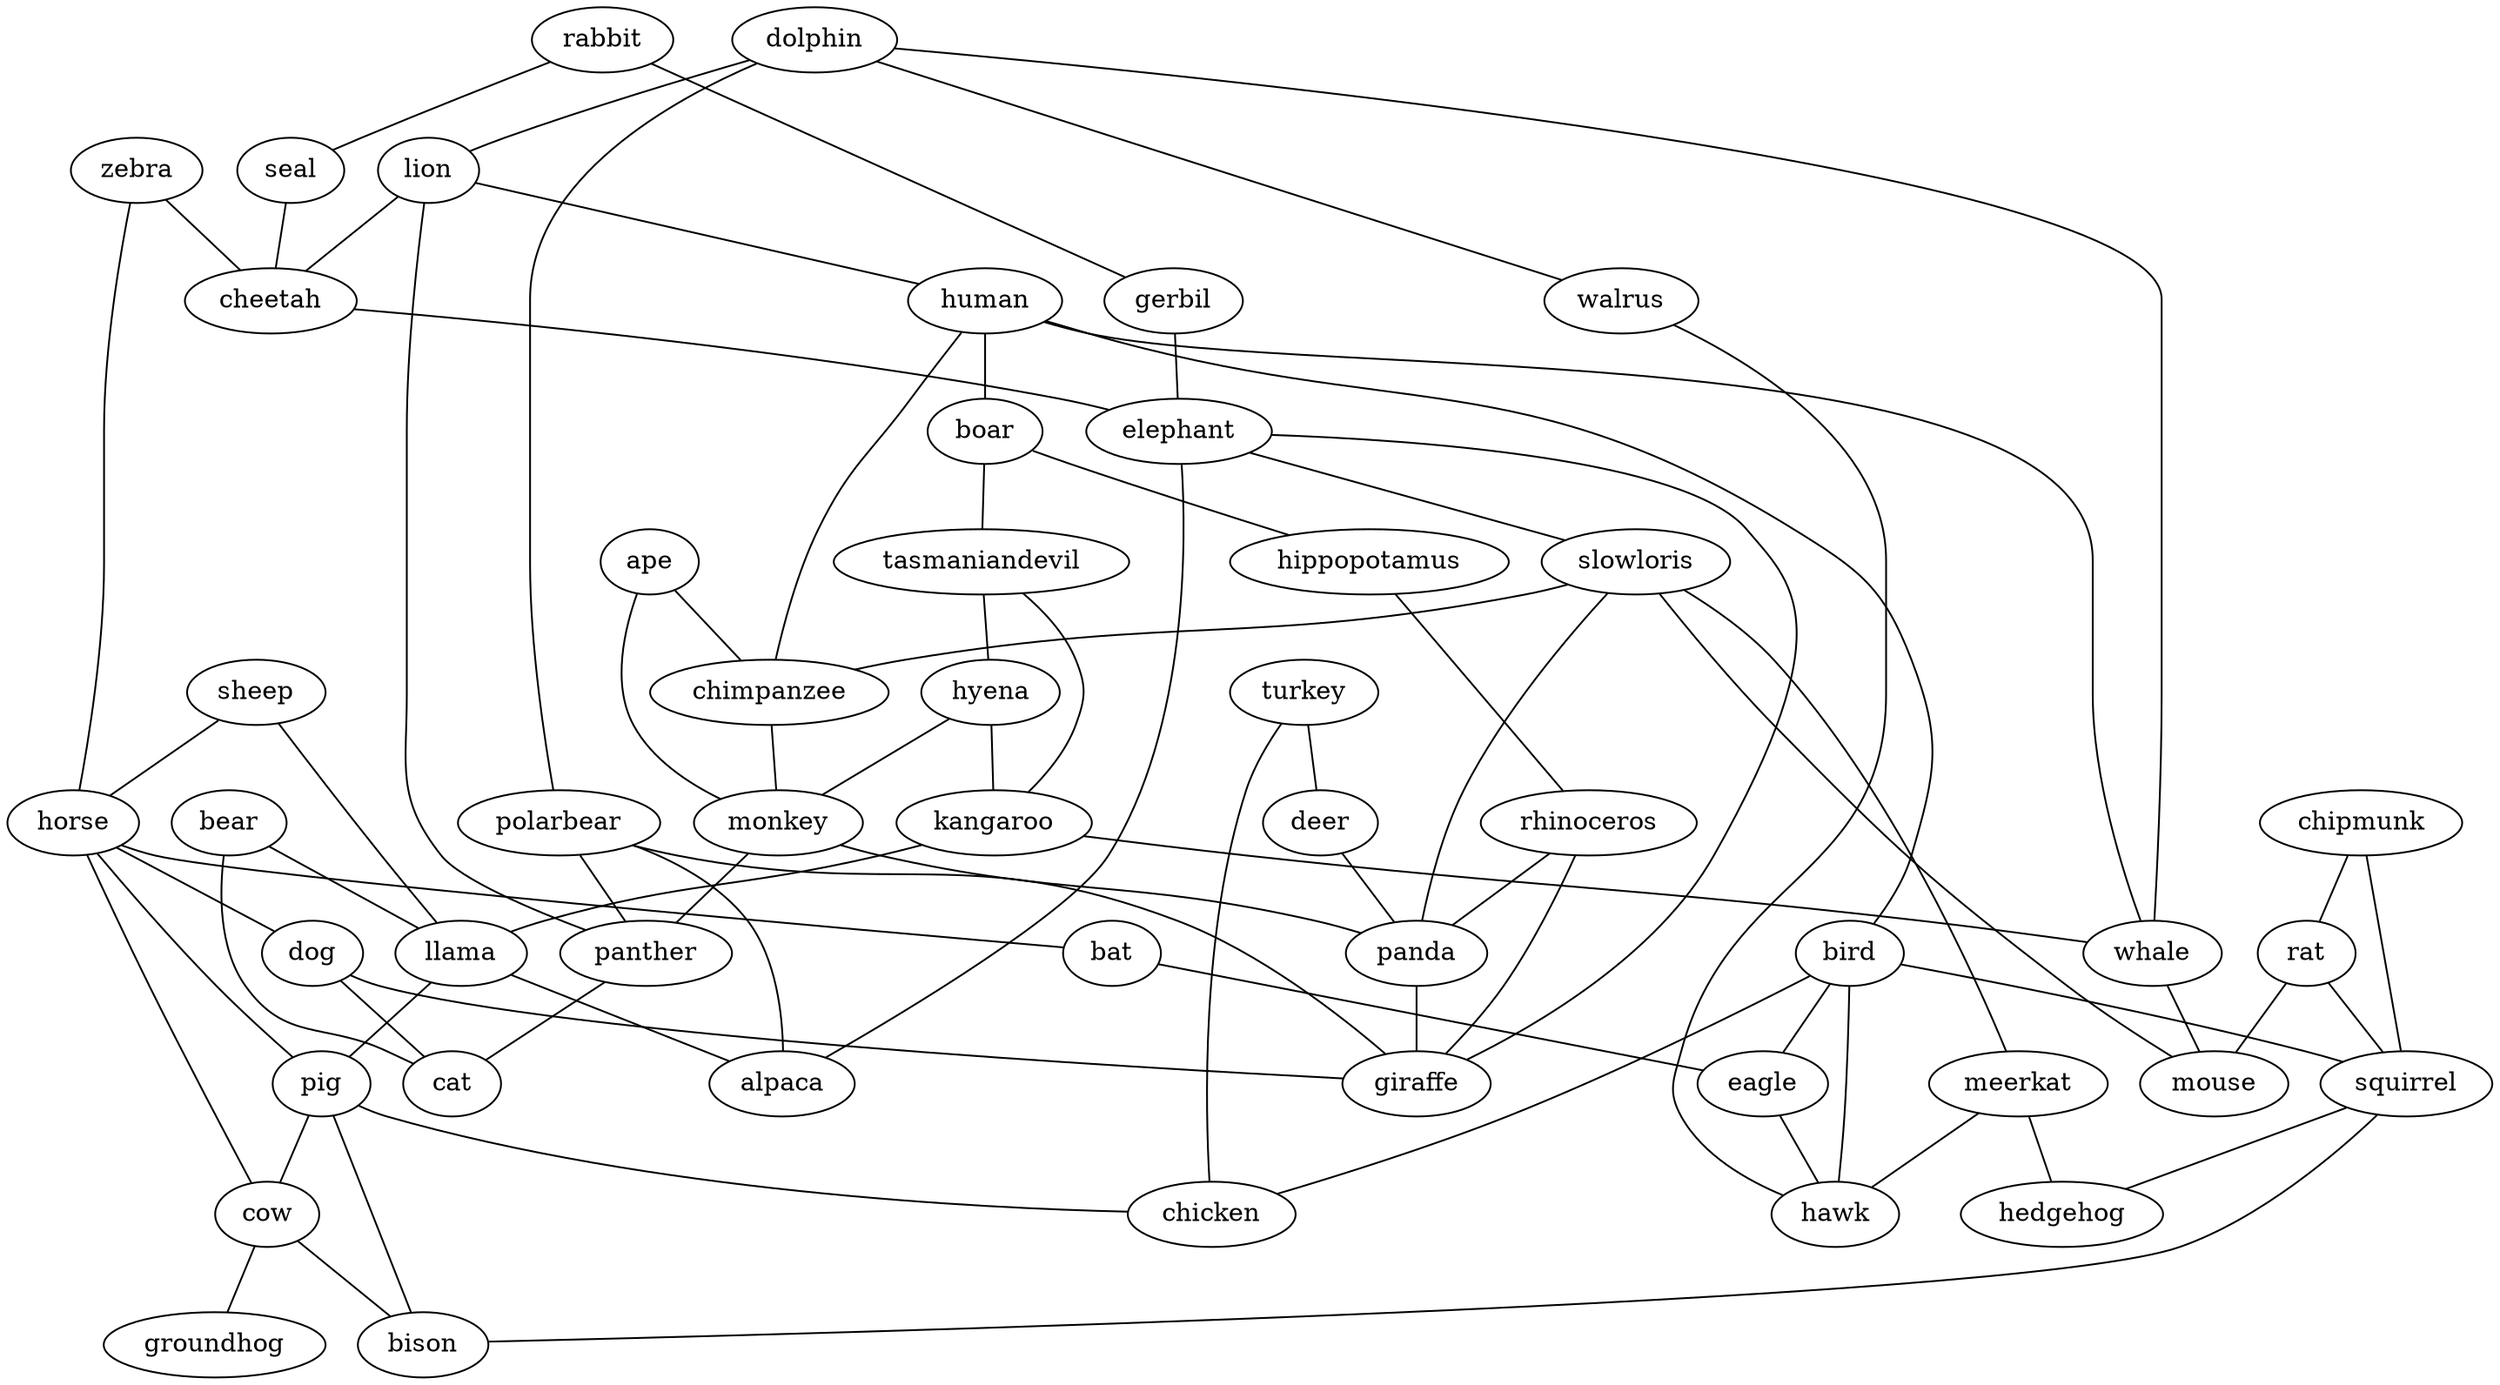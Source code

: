 strict graph G {
rabbit;
turkey;
dolphin;
deer;
lion;
zebra;
human;
seal;
boar;
hippopotamus;
tasmaniandevil;
hyena;
gerbil;
rhinoceros;
chipmunk;
cheetah;
ape;
bird;
rat;
polarbear;
sheep;
squirrel;
kangaroo;
elephant;
horse;
bear;
slowloris;
chimpanzee;
llama;
alpaca;
whale;
pig;
monkey;
bat;
cow;
groundhog;
panther;
dog;
cat;
panda;
chicken;
giraffe;
bison;
meerkat;
mouse;
walrus;
eagle;
hawk;
hedgehog;
rabbit -- seal  [weight=1];
rabbit -- gerbil  [weight=1];
turkey -- chicken  [weight=1];
turkey -- deer  [weight=1];
dolphin -- lion  [weight=1];
dolphin -- whale  [weight=1];
dolphin -- walrus  [weight=1];
dolphin -- polarbear  [weight=1];
deer -- panda  [weight=1];
lion -- panther  [weight=1];
lion -- human  [weight=1];
lion -- cheetah  [weight=1];
zebra -- cheetah  [weight=1];
zebra -- horse  [weight=1];
human -- chimpanzee  [weight=1];
human -- boar  [weight=1];
human -- whale  [weight=1];
human -- bird  [weight=1];
seal -- cheetah  [weight=1];
boar -- tasmaniandevil  [weight=1];
boar -- hippopotamus  [weight=1];
hippopotamus -- rhinoceros  [weight=1];
tasmaniandevil -- hyena  [weight=1];
tasmaniandevil -- kangaroo  [weight=1];
hyena -- kangaroo  [weight=1];
hyena -- monkey  [weight=1];
gerbil -- elephant  [weight=1];
rhinoceros -- giraffe  [weight=1];
rhinoceros -- panda  [weight=1];
chipmunk -- rat  [weight=1];
chipmunk -- squirrel  [weight=1];
cheetah -- elephant  [weight=1];
ape -- monkey  [weight=1];
ape -- chimpanzee  [weight=1];
bird -- eagle  [weight=1];
bird -- squirrel  [weight=1];
bird -- chicken  [weight=1];
bird -- hawk  [weight=1];
rat -- mouse  [weight=1];
rat -- squirrel  [weight=1];
polarbear -- giraffe  [weight=1];
polarbear -- alpaca  [weight=1];
polarbear -- panther  [weight=1];
sheep -- horse  [weight=1];
sheep -- llama  [weight=1];
squirrel -- bison  [weight=1];
squirrel -- hedgehog  [weight=1];
kangaroo -- whale  [weight=1];
kangaroo -- llama  [weight=1];
elephant -- slowloris  [weight=1];
elephant -- alpaca  [weight=1];
elephant -- giraffe  [weight=1];
horse -- bat  [weight=1];
horse -- cow  [weight=1];
horse -- dog  [weight=1];
horse -- pig  [weight=1];
bear -- llama  [weight=1];
bear -- cat  [weight=1];
slowloris -- chimpanzee  [weight=1];
slowloris -- panda  [weight=1];
slowloris -- mouse  [weight=1];
slowloris -- meerkat  [weight=1];
chimpanzee -- monkey  [weight=1];
llama -- alpaca  [weight=1];
llama -- pig  [weight=1];
whale -- mouse  [weight=1];
pig -- cow  [weight=1];
pig -- bison  [weight=1];
pig -- chicken  [weight=1];
monkey -- panther  [weight=1];
monkey -- panda  [weight=1];
bat -- eagle  [weight=1];
cow -- groundhog  [weight=1];
cow -- bison  [weight=1];
panther -- cat  [weight=1];
dog -- giraffe  [weight=1];
dog -- cat  [weight=1];
panda -- giraffe  [weight=1];
meerkat -- hawk  [weight=1];
meerkat -- hedgehog  [weight=1];
walrus -- hawk  [weight=1];
eagle -- hawk  [weight=1];
}
